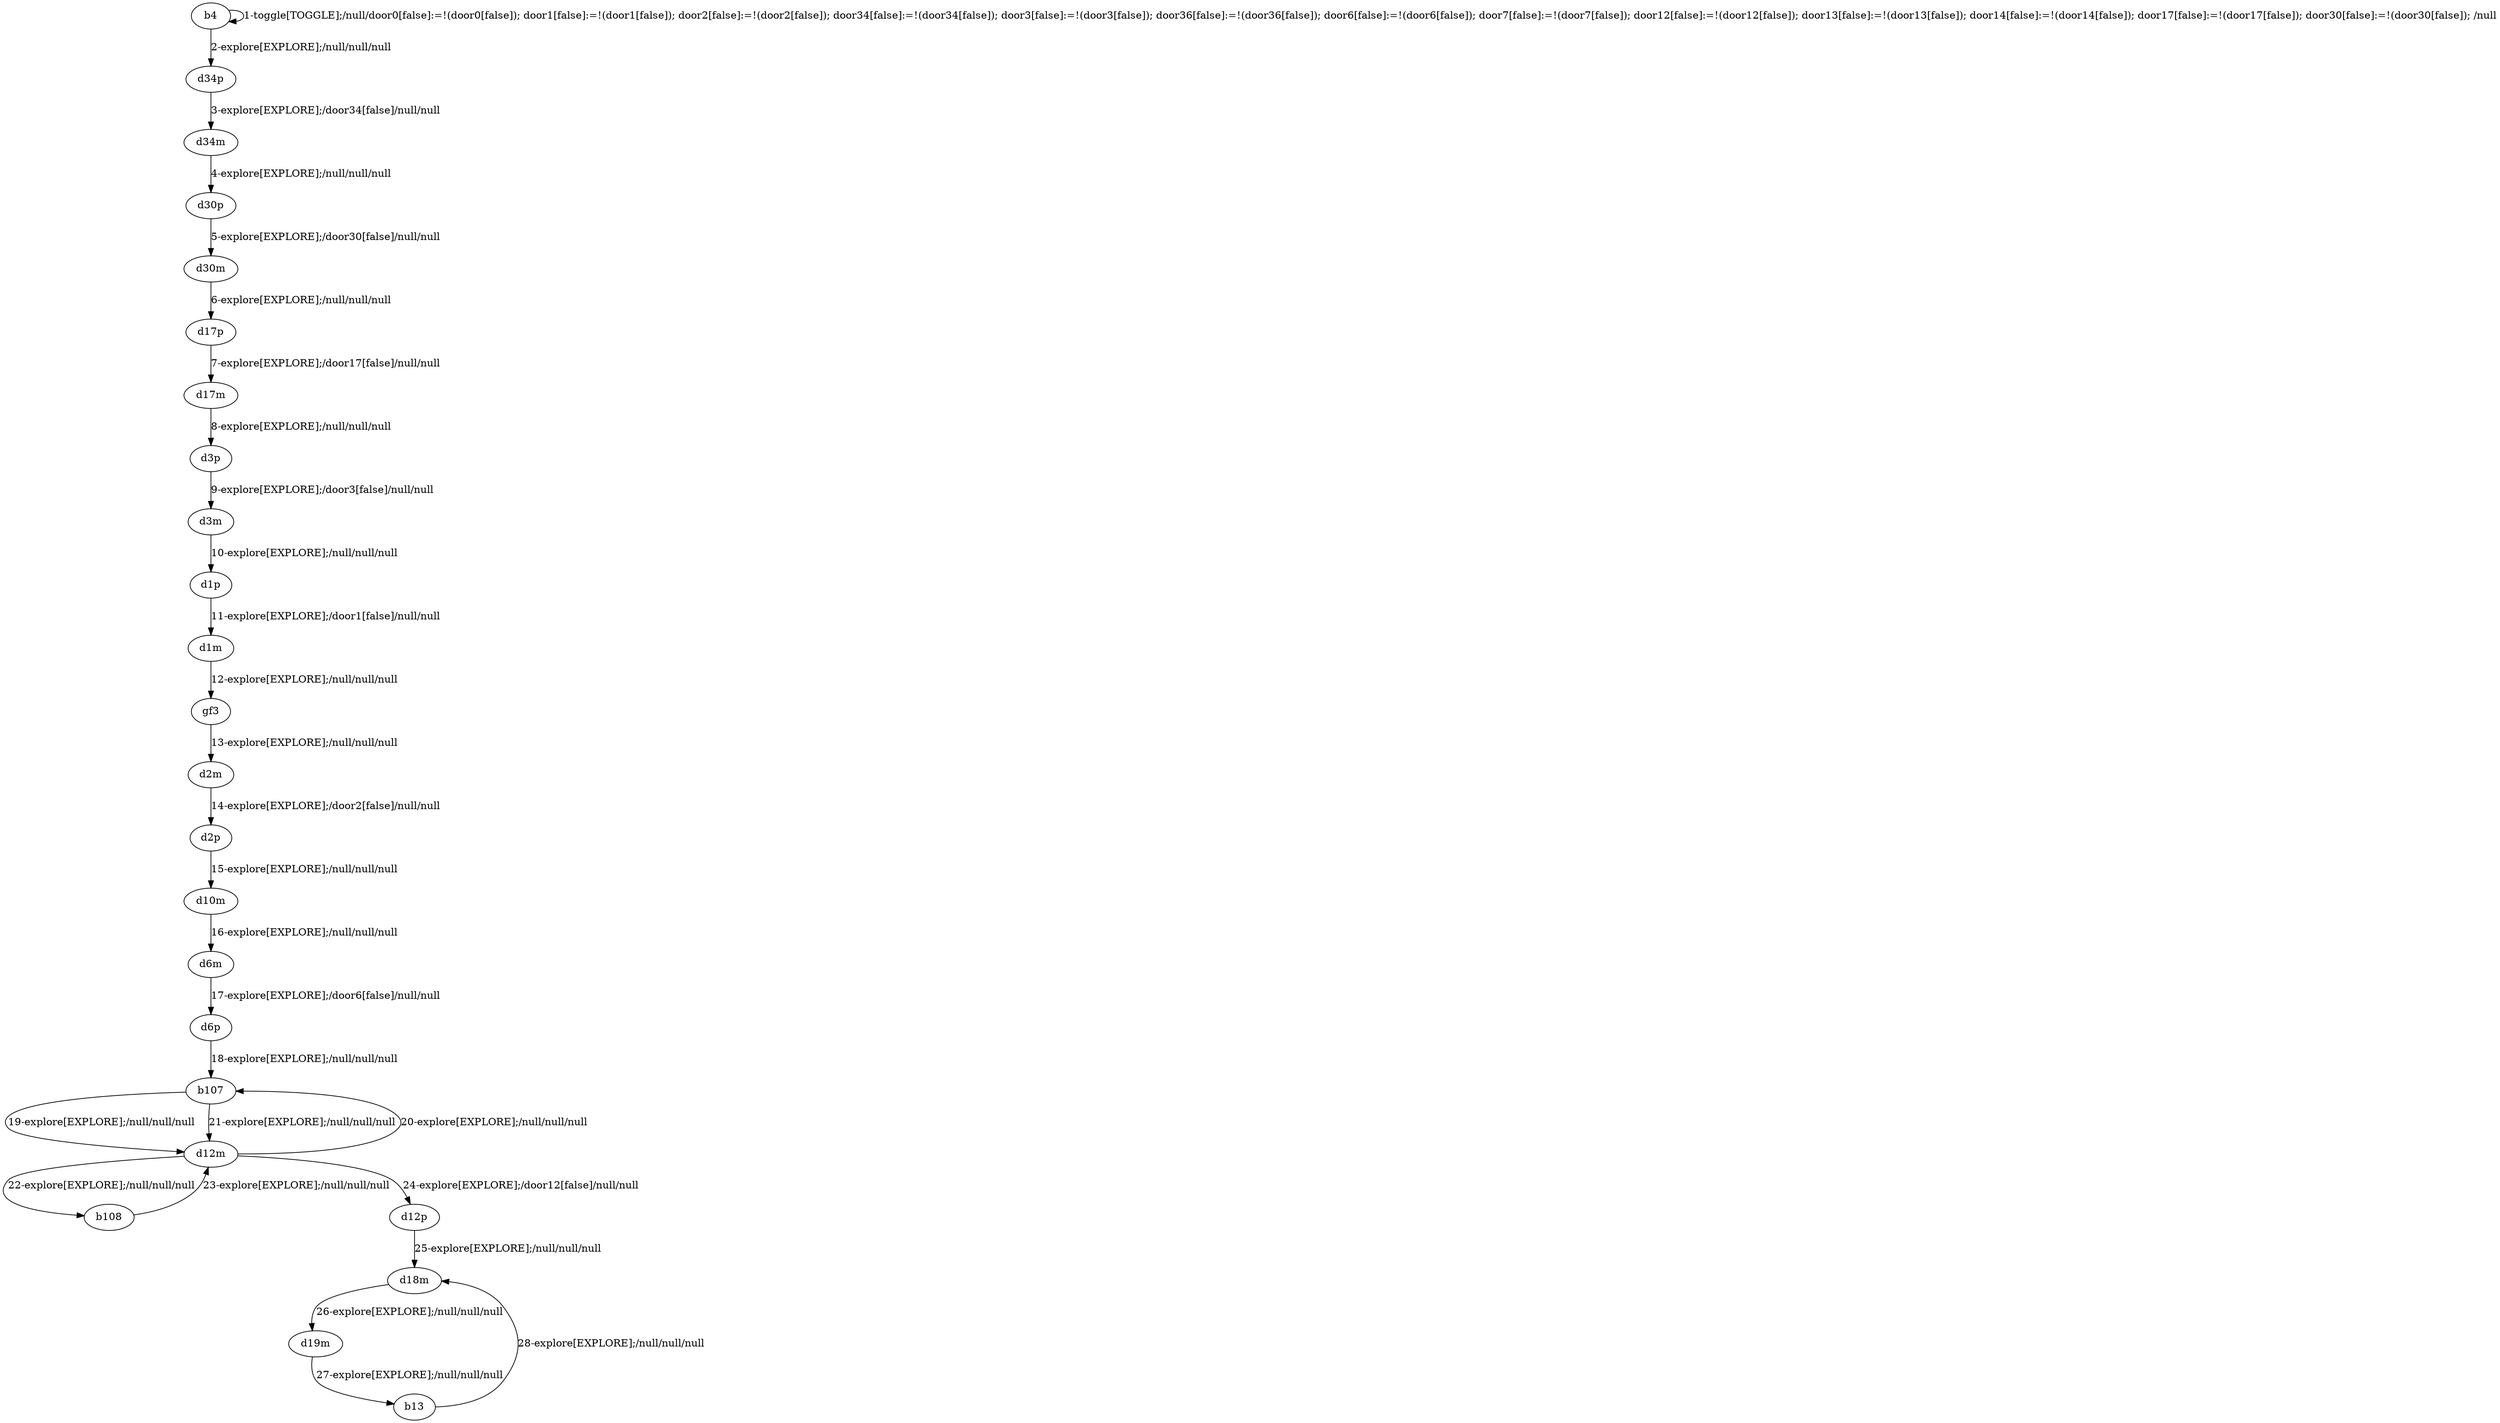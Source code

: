 # Total number of goals covered by this test: 2
# d19m --> b13
# d18m --> d19m

digraph g {
"b4" -> "b4" [label = "1-toggle[TOGGLE];/null/door0[false]:=!(door0[false]); door1[false]:=!(door1[false]); door2[false]:=!(door2[false]); door34[false]:=!(door34[false]); door3[false]:=!(door3[false]); door36[false]:=!(door36[false]); door6[false]:=!(door6[false]); door7[false]:=!(door7[false]); door12[false]:=!(door12[false]); door13[false]:=!(door13[false]); door14[false]:=!(door14[false]); door17[false]:=!(door17[false]); door30[false]:=!(door30[false]); /null"];
"b4" -> "d34p" [label = "2-explore[EXPLORE];/null/null/null"];
"d34p" -> "d34m" [label = "3-explore[EXPLORE];/door34[false]/null/null"];
"d34m" -> "d30p" [label = "4-explore[EXPLORE];/null/null/null"];
"d30p" -> "d30m" [label = "5-explore[EXPLORE];/door30[false]/null/null"];
"d30m" -> "d17p" [label = "6-explore[EXPLORE];/null/null/null"];
"d17p" -> "d17m" [label = "7-explore[EXPLORE];/door17[false]/null/null"];
"d17m" -> "d3p" [label = "8-explore[EXPLORE];/null/null/null"];
"d3p" -> "d3m" [label = "9-explore[EXPLORE];/door3[false]/null/null"];
"d3m" -> "d1p" [label = "10-explore[EXPLORE];/null/null/null"];
"d1p" -> "d1m" [label = "11-explore[EXPLORE];/door1[false]/null/null"];
"d1m" -> "gf3" [label = "12-explore[EXPLORE];/null/null/null"];
"gf3" -> "d2m" [label = "13-explore[EXPLORE];/null/null/null"];
"d2m" -> "d2p" [label = "14-explore[EXPLORE];/door2[false]/null/null"];
"d2p" -> "d10m" [label = "15-explore[EXPLORE];/null/null/null"];
"d10m" -> "d6m" [label = "16-explore[EXPLORE];/null/null/null"];
"d6m" -> "d6p" [label = "17-explore[EXPLORE];/door6[false]/null/null"];
"d6p" -> "b107" [label = "18-explore[EXPLORE];/null/null/null"];
"b107" -> "d12m" [label = "19-explore[EXPLORE];/null/null/null"];
"d12m" -> "b107" [label = "20-explore[EXPLORE];/null/null/null"];
"b107" -> "d12m" [label = "21-explore[EXPLORE];/null/null/null"];
"d12m" -> "b108" [label = "22-explore[EXPLORE];/null/null/null"];
"b108" -> "d12m" [label = "23-explore[EXPLORE];/null/null/null"];
"d12m" -> "d12p" [label = "24-explore[EXPLORE];/door12[false]/null/null"];
"d12p" -> "d18m" [label = "25-explore[EXPLORE];/null/null/null"];
"d18m" -> "d19m" [label = "26-explore[EXPLORE];/null/null/null"];
"d19m" -> "b13" [label = "27-explore[EXPLORE];/null/null/null"];
"b13" -> "d18m" [label = "28-explore[EXPLORE];/null/null/null"];
}